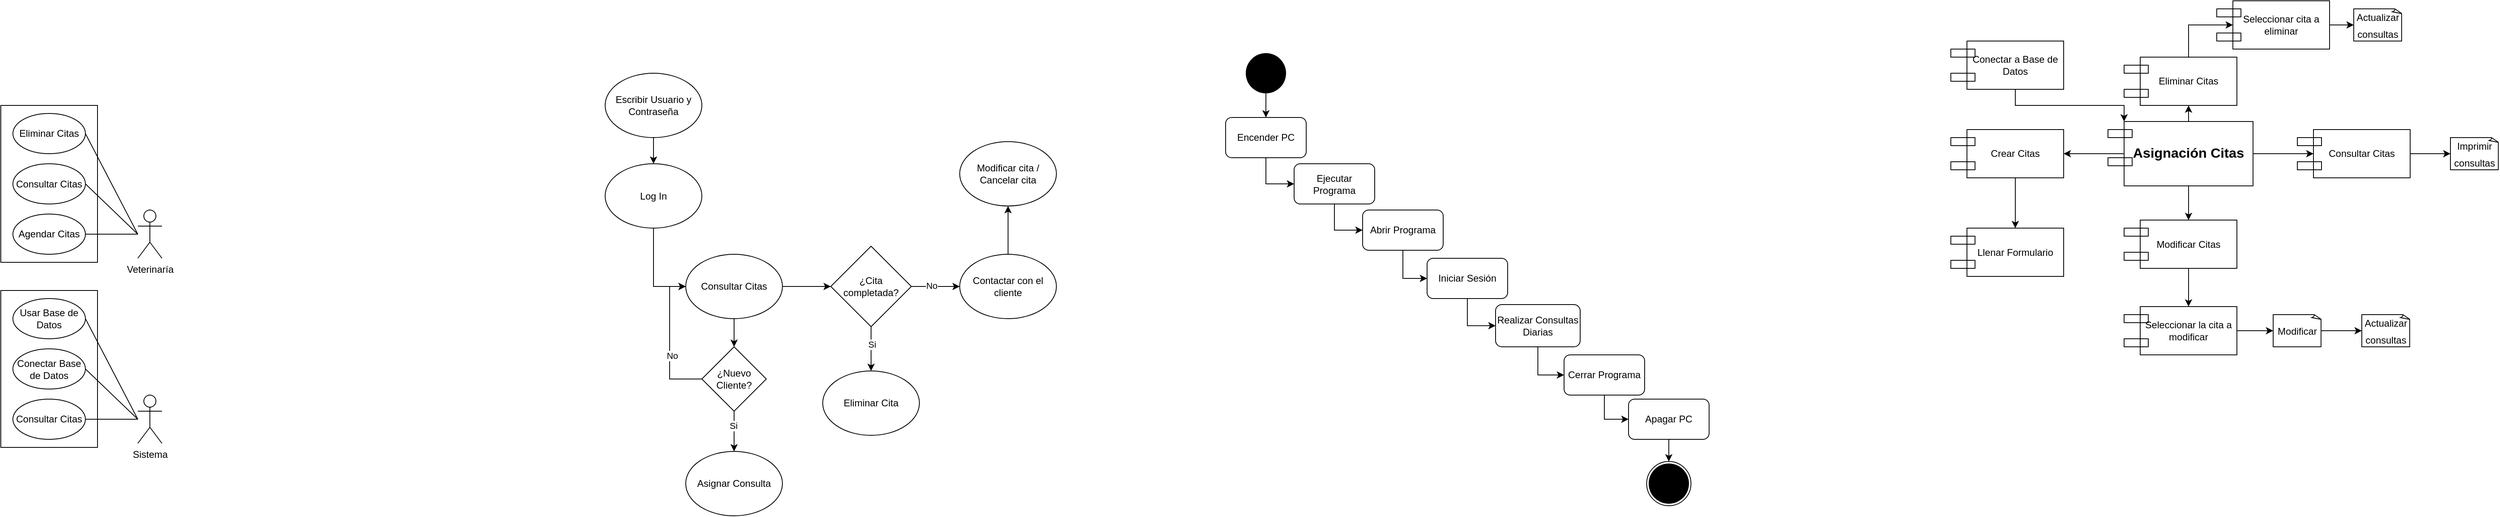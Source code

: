 <mxfile version="18.0.1" type="device"><diagram id="yIppMOZ-e4jIht3v-jSQ" name="Página-1"><mxGraphModel dx="1778" dy="1071" grid="1" gridSize="10" guides="1" tooltips="1" connect="1" arrows="1" fold="1" page="1" pageScale="1" pageWidth="827" pageHeight="1169" math="0" shadow="0"><root><mxCell id="0"/><mxCell id="1" parent="0"/><mxCell id="TAHjFx2PKQ2bMR4hfTBX-1" value="Veterinaría" style="shape=umlActor;verticalLabelPosition=bottom;verticalAlign=top;html=1;outlineConnect=0;" vertex="1" parent="1"><mxGeometry x="330" y="290" width="30" height="60" as="geometry"/></mxCell><mxCell id="TAHjFx2PKQ2bMR4hfTBX-2" value="" style="rounded=0;whiteSpace=wrap;html=1;" vertex="1" parent="1"><mxGeometry x="160" y="160" width="120" height="195" as="geometry"/></mxCell><mxCell id="TAHjFx2PKQ2bMR4hfTBX-5" value="Agendar Citas" style="ellipse;whiteSpace=wrap;html=1;" vertex="1" parent="1"><mxGeometry x="175" y="295" width="90" height="50" as="geometry"/></mxCell><mxCell id="TAHjFx2PKQ2bMR4hfTBX-6" value="" style="endArrow=none;html=1;rounded=0;" edge="1" parent="1" target="TAHjFx2PKQ2bMR4hfTBX-1"><mxGeometry width="50" height="50" relative="1" as="geometry"><mxPoint x="265" y="320" as="sourcePoint"/><mxPoint x="315" y="270" as="targetPoint"/></mxGeometry></mxCell><mxCell id="TAHjFx2PKQ2bMR4hfTBX-13" value="Consultar Citas" style="ellipse;whiteSpace=wrap;html=1;" vertex="1" parent="1"><mxGeometry x="175" y="232.5" width="90" height="50" as="geometry"/></mxCell><mxCell id="TAHjFx2PKQ2bMR4hfTBX-14" value="Eliminar Citas" style="ellipse;whiteSpace=wrap;html=1;" vertex="1" parent="1"><mxGeometry x="175" y="170" width="90" height="50" as="geometry"/></mxCell><mxCell id="TAHjFx2PKQ2bMR4hfTBX-20" style="edgeStyle=orthogonalEdgeStyle;rounded=0;orthogonalLoop=1;jettySize=auto;html=1;exitX=0.5;exitY=1;exitDx=0;exitDy=0;entryX=0;entryY=0.5;entryDx=0;entryDy=0;" edge="1" parent="1" source="TAHjFx2PKQ2bMR4hfTBX-16" target="TAHjFx2PKQ2bMR4hfTBX-19"><mxGeometry relative="1" as="geometry"/></mxCell><mxCell id="TAHjFx2PKQ2bMR4hfTBX-16" value="Log In" style="ellipse;whiteSpace=wrap;html=1;" vertex="1" parent="1"><mxGeometry x="910" y="232.5" width="120" height="80" as="geometry"/></mxCell><mxCell id="TAHjFx2PKQ2bMR4hfTBX-18" style="edgeStyle=orthogonalEdgeStyle;rounded=0;orthogonalLoop=1;jettySize=auto;html=1;exitX=0.5;exitY=1;exitDx=0;exitDy=0;entryX=0.5;entryY=0;entryDx=0;entryDy=0;" edge="1" parent="1" source="TAHjFx2PKQ2bMR4hfTBX-17" target="TAHjFx2PKQ2bMR4hfTBX-16"><mxGeometry relative="1" as="geometry"/></mxCell><mxCell id="TAHjFx2PKQ2bMR4hfTBX-17" value="Escribir Usuario y Contraseña" style="ellipse;whiteSpace=wrap;html=1;" vertex="1" parent="1"><mxGeometry x="910" y="120" width="120" height="80" as="geometry"/></mxCell><mxCell id="TAHjFx2PKQ2bMR4hfTBX-40" style="edgeStyle=orthogonalEdgeStyle;rounded=0;orthogonalLoop=1;jettySize=auto;html=1;exitX=0.5;exitY=1;exitDx=0;exitDy=0;entryX=0.5;entryY=0;entryDx=0;entryDy=0;" edge="1" parent="1" source="TAHjFx2PKQ2bMR4hfTBX-19" target="TAHjFx2PKQ2bMR4hfTBX-27"><mxGeometry relative="1" as="geometry"/></mxCell><mxCell id="TAHjFx2PKQ2bMR4hfTBX-43" style="edgeStyle=orthogonalEdgeStyle;rounded=0;orthogonalLoop=1;jettySize=auto;html=1;exitX=1;exitY=0.5;exitDx=0;exitDy=0;entryX=0;entryY=0.5;entryDx=0;entryDy=0;" edge="1" parent="1" source="TAHjFx2PKQ2bMR4hfTBX-19" target="TAHjFx2PKQ2bMR4hfTBX-21"><mxGeometry relative="1" as="geometry"/></mxCell><mxCell id="TAHjFx2PKQ2bMR4hfTBX-19" value="Consultar Citas" style="ellipse;whiteSpace=wrap;html=1;" vertex="1" parent="1"><mxGeometry x="1010" y="345" width="120" height="80" as="geometry"/></mxCell><mxCell id="TAHjFx2PKQ2bMR4hfTBX-32" style="edgeStyle=orthogonalEdgeStyle;rounded=0;orthogonalLoop=1;jettySize=auto;html=1;exitX=0.5;exitY=1;exitDx=0;exitDy=0;entryX=0.5;entryY=0;entryDx=0;entryDy=0;" edge="1" parent="1" source="TAHjFx2PKQ2bMR4hfTBX-21" target="TAHjFx2PKQ2bMR4hfTBX-24"><mxGeometry relative="1" as="geometry"><Array as="points"><mxPoint x="1240" y="465"/><mxPoint x="1240" y="465"/></Array></mxGeometry></mxCell><mxCell id="TAHjFx2PKQ2bMR4hfTBX-36" value="Si" style="edgeLabel;html=1;align=center;verticalAlign=middle;resizable=0;points=[];" vertex="1" connectable="0" parent="TAHjFx2PKQ2bMR4hfTBX-32"><mxGeometry x="-0.21" y="1" relative="1" as="geometry"><mxPoint as="offset"/></mxGeometry></mxCell><mxCell id="TAHjFx2PKQ2bMR4hfTBX-34" style="edgeStyle=orthogonalEdgeStyle;rounded=0;orthogonalLoop=1;jettySize=auto;html=1;exitX=1;exitY=0.5;exitDx=0;exitDy=0;entryX=0;entryY=0.5;entryDx=0;entryDy=0;" edge="1" parent="1" source="TAHjFx2PKQ2bMR4hfTBX-21" target="TAHjFx2PKQ2bMR4hfTBX-25"><mxGeometry relative="1" as="geometry"/></mxCell><mxCell id="TAHjFx2PKQ2bMR4hfTBX-35" value="No" style="edgeLabel;html=1;align=center;verticalAlign=middle;resizable=0;points=[];" vertex="1" connectable="0" parent="TAHjFx2PKQ2bMR4hfTBX-34"><mxGeometry x="-0.165" y="1" relative="1" as="geometry"><mxPoint as="offset"/></mxGeometry></mxCell><mxCell id="TAHjFx2PKQ2bMR4hfTBX-21" value="¿Cita completada?" style="rhombus;whiteSpace=wrap;html=1;" vertex="1" parent="1"><mxGeometry x="1190" y="335" width="100" height="100" as="geometry"/></mxCell><mxCell id="TAHjFx2PKQ2bMR4hfTBX-24" value="Eliminar Cita" style="ellipse;whiteSpace=wrap;html=1;" vertex="1" parent="1"><mxGeometry x="1180" y="490" width="120" height="80" as="geometry"/></mxCell><mxCell id="TAHjFx2PKQ2bMR4hfTBX-38" style="edgeStyle=orthogonalEdgeStyle;rounded=0;orthogonalLoop=1;jettySize=auto;html=1;exitX=0.5;exitY=0;exitDx=0;exitDy=0;entryX=0.5;entryY=1;entryDx=0;entryDy=0;" edge="1" parent="1" source="TAHjFx2PKQ2bMR4hfTBX-25" target="TAHjFx2PKQ2bMR4hfTBX-37"><mxGeometry relative="1" as="geometry"/></mxCell><mxCell id="TAHjFx2PKQ2bMR4hfTBX-25" value="Contactar con el cliente" style="ellipse;whiteSpace=wrap;html=1;" vertex="1" parent="1"><mxGeometry x="1350" y="345" width="120" height="80" as="geometry"/></mxCell><mxCell id="TAHjFx2PKQ2bMR4hfTBX-26" value="Asignar Consulta" style="ellipse;whiteSpace=wrap;html=1;" vertex="1" parent="1"><mxGeometry x="1010" y="590" width="120" height="80" as="geometry"/></mxCell><mxCell id="TAHjFx2PKQ2bMR4hfTBX-30" style="edgeStyle=orthogonalEdgeStyle;rounded=0;orthogonalLoop=1;jettySize=auto;html=1;exitX=0.5;exitY=1;exitDx=0;exitDy=0;" edge="1" parent="1" source="TAHjFx2PKQ2bMR4hfTBX-27" target="TAHjFx2PKQ2bMR4hfTBX-26"><mxGeometry relative="1" as="geometry"/></mxCell><mxCell id="TAHjFx2PKQ2bMR4hfTBX-39" value="Si" style="edgeLabel;html=1;align=center;verticalAlign=middle;resizable=0;points=[];" vertex="1" connectable="0" parent="TAHjFx2PKQ2bMR4hfTBX-30"><mxGeometry x="-0.298" y="-1" relative="1" as="geometry"><mxPoint as="offset"/></mxGeometry></mxCell><mxCell id="TAHjFx2PKQ2bMR4hfTBX-41" style="edgeStyle=orthogonalEdgeStyle;rounded=0;orthogonalLoop=1;jettySize=auto;html=1;exitX=0;exitY=0.5;exitDx=0;exitDy=0;entryX=0;entryY=0.5;entryDx=0;entryDy=0;" edge="1" parent="1" source="TAHjFx2PKQ2bMR4hfTBX-27" target="TAHjFx2PKQ2bMR4hfTBX-19"><mxGeometry relative="1" as="geometry"/></mxCell><mxCell id="TAHjFx2PKQ2bMR4hfTBX-42" value="No" style="edgeLabel;html=1;align=center;verticalAlign=middle;resizable=0;points=[];" vertex="1" connectable="0" parent="TAHjFx2PKQ2bMR4hfTBX-41"><mxGeometry x="-0.211" y="-3" relative="1" as="geometry"><mxPoint as="offset"/></mxGeometry></mxCell><mxCell id="TAHjFx2PKQ2bMR4hfTBX-27" value="¿Nuevo Cliente?" style="rhombus;whiteSpace=wrap;html=1;" vertex="1" parent="1"><mxGeometry x="1030" y="460" width="80" height="80" as="geometry"/></mxCell><mxCell id="TAHjFx2PKQ2bMR4hfTBX-37" value="Modificar cita / Cancelar cita" style="ellipse;whiteSpace=wrap;html=1;" vertex="1" parent="1"><mxGeometry x="1350" y="205" width="120" height="80" as="geometry"/></mxCell><mxCell id="TAHjFx2PKQ2bMR4hfTBX-50" value="Sistema" style="shape=umlActor;verticalLabelPosition=bottom;verticalAlign=top;html=1;outlineConnect=0;" vertex="1" parent="1"><mxGeometry x="330" y="520" width="30" height="60" as="geometry"/></mxCell><mxCell id="TAHjFx2PKQ2bMR4hfTBX-51" value="" style="rounded=0;whiteSpace=wrap;html=1;" vertex="1" parent="1"><mxGeometry x="160" y="390" width="120" height="195" as="geometry"/></mxCell><mxCell id="TAHjFx2PKQ2bMR4hfTBX-53" value="" style="endArrow=none;html=1;rounded=0;" edge="1" parent="1" target="TAHjFx2PKQ2bMR4hfTBX-50"><mxGeometry width="50" height="50" relative="1" as="geometry"><mxPoint x="265" y="550.0" as="sourcePoint"/><mxPoint x="315" y="500" as="targetPoint"/></mxGeometry></mxCell><mxCell id="TAHjFx2PKQ2bMR4hfTBX-54" value="Consultar Citas" style="ellipse;whiteSpace=wrap;html=1;" vertex="1" parent="1"><mxGeometry x="175" y="525" width="90" height="50" as="geometry"/></mxCell><mxCell id="TAHjFx2PKQ2bMR4hfTBX-56" value="" style="endArrow=none;html=1;rounded=0;exitX=1;exitY=0.5;exitDx=0;exitDy=0;" edge="1" parent="1" source="TAHjFx2PKQ2bMR4hfTBX-13"><mxGeometry width="50" height="50" relative="1" as="geometry"><mxPoint x="260" y="300" as="sourcePoint"/><mxPoint x="330" y="320" as="targetPoint"/></mxGeometry></mxCell><mxCell id="TAHjFx2PKQ2bMR4hfTBX-57" value="" style="endArrow=none;html=1;rounded=0;exitX=1;exitY=0.5;exitDx=0;exitDy=0;" edge="1" parent="1" source="TAHjFx2PKQ2bMR4hfTBX-14"><mxGeometry width="50" height="50" relative="1" as="geometry"><mxPoint x="490" y="270" as="sourcePoint"/><mxPoint x="330" y="320" as="targetPoint"/></mxGeometry></mxCell><mxCell id="TAHjFx2PKQ2bMR4hfTBX-60" value="Conectar Base de Datos" style="ellipse;whiteSpace=wrap;html=1;" vertex="1" parent="1"><mxGeometry x="175" y="462.5" width="90" height="50" as="geometry"/></mxCell><mxCell id="TAHjFx2PKQ2bMR4hfTBX-62" value="Usar Base de Datos" style="ellipse;whiteSpace=wrap;html=1;" vertex="1" parent="1"><mxGeometry x="175" y="400" width="90" height="50" as="geometry"/></mxCell><mxCell id="TAHjFx2PKQ2bMR4hfTBX-65" value="" style="endArrow=none;html=1;rounded=0;exitX=1;exitY=0.5;exitDx=0;exitDy=0;" edge="1" parent="1" source="TAHjFx2PKQ2bMR4hfTBX-60"><mxGeometry width="50" height="50" relative="1" as="geometry"><mxPoint x="280" y="540" as="sourcePoint"/><mxPoint x="330" y="550" as="targetPoint"/></mxGeometry></mxCell><mxCell id="TAHjFx2PKQ2bMR4hfTBX-66" value="" style="endArrow=none;html=1;rounded=0;exitX=1;exitY=0.5;exitDx=0;exitDy=0;" edge="1" parent="1" source="TAHjFx2PKQ2bMR4hfTBX-62"><mxGeometry width="50" height="50" relative="1" as="geometry"><mxPoint x="280" y="540" as="sourcePoint"/><mxPoint x="330" y="550" as="targetPoint"/></mxGeometry></mxCell><mxCell id="TAHjFx2PKQ2bMR4hfTBX-72" style="edgeStyle=orthogonalEdgeStyle;rounded=0;orthogonalLoop=1;jettySize=auto;html=1;exitX=0.5;exitY=1;exitDx=0;exitDy=0;entryX=0.5;entryY=0;entryDx=0;entryDy=0;" edge="1" parent="1" source="TAHjFx2PKQ2bMR4hfTBX-67" target="TAHjFx2PKQ2bMR4hfTBX-68"><mxGeometry relative="1" as="geometry"/></mxCell><mxCell id="TAHjFx2PKQ2bMR4hfTBX-67" value="" style="ellipse;whiteSpace=wrap;html=1;strokeColor=none;fillColor=#000000;" vertex="1" parent="1"><mxGeometry x="1705" y="95" width="50" height="50" as="geometry"/></mxCell><mxCell id="TAHjFx2PKQ2bMR4hfTBX-74" style="edgeStyle=orthogonalEdgeStyle;rounded=0;orthogonalLoop=1;jettySize=auto;html=1;exitX=0.5;exitY=1;exitDx=0;exitDy=0;entryX=0;entryY=0.5;entryDx=0;entryDy=0;" edge="1" parent="1" source="TAHjFx2PKQ2bMR4hfTBX-68" target="TAHjFx2PKQ2bMR4hfTBX-69"><mxGeometry relative="1" as="geometry"/></mxCell><mxCell id="TAHjFx2PKQ2bMR4hfTBX-68" value="Encender PC" style="rounded=1;whiteSpace=wrap;html=1;fillColor=none;" vertex="1" parent="1"><mxGeometry x="1680" y="175" width="100" height="50" as="geometry"/></mxCell><mxCell id="TAHjFx2PKQ2bMR4hfTBX-75" style="edgeStyle=orthogonalEdgeStyle;rounded=0;orthogonalLoop=1;jettySize=auto;html=1;exitX=0.5;exitY=1;exitDx=0;exitDy=0;entryX=0;entryY=0.5;entryDx=0;entryDy=0;" edge="1" parent="1" source="TAHjFx2PKQ2bMR4hfTBX-69" target="TAHjFx2PKQ2bMR4hfTBX-70"><mxGeometry relative="1" as="geometry"/></mxCell><mxCell id="TAHjFx2PKQ2bMR4hfTBX-69" value="Ejecutar Programa" style="rounded=1;whiteSpace=wrap;html=1;fillColor=none;" vertex="1" parent="1"><mxGeometry x="1765" y="232.5" width="100" height="50" as="geometry"/></mxCell><mxCell id="TAHjFx2PKQ2bMR4hfTBX-76" style="edgeStyle=orthogonalEdgeStyle;rounded=0;orthogonalLoop=1;jettySize=auto;html=1;exitX=0.5;exitY=1;exitDx=0;exitDy=0;entryX=0;entryY=0.5;entryDx=0;entryDy=0;" edge="1" parent="1" source="TAHjFx2PKQ2bMR4hfTBX-70" target="TAHjFx2PKQ2bMR4hfTBX-71"><mxGeometry relative="1" as="geometry"/></mxCell><mxCell id="TAHjFx2PKQ2bMR4hfTBX-70" value="Abrir Programa" style="rounded=1;whiteSpace=wrap;html=1;fillColor=none;" vertex="1" parent="1"><mxGeometry x="1850" y="290" width="100" height="50" as="geometry"/></mxCell><mxCell id="TAHjFx2PKQ2bMR4hfTBX-78" style="edgeStyle=orthogonalEdgeStyle;rounded=0;orthogonalLoop=1;jettySize=auto;html=1;exitX=0.5;exitY=1;exitDx=0;exitDy=0;entryX=0;entryY=0.5;entryDx=0;entryDy=0;" edge="1" parent="1" source="TAHjFx2PKQ2bMR4hfTBX-71" target="TAHjFx2PKQ2bMR4hfTBX-77"><mxGeometry relative="1" as="geometry"/></mxCell><mxCell id="TAHjFx2PKQ2bMR4hfTBX-71" value="Iniciar Sesión" style="rounded=1;whiteSpace=wrap;html=1;fillColor=none;" vertex="1" parent="1"><mxGeometry x="1930" y="350" width="100" height="50" as="geometry"/></mxCell><mxCell id="TAHjFx2PKQ2bMR4hfTBX-81" style="edgeStyle=orthogonalEdgeStyle;rounded=0;orthogonalLoop=1;jettySize=auto;html=1;exitX=0.5;exitY=1;exitDx=0;exitDy=0;entryX=0;entryY=0.5;entryDx=0;entryDy=0;" edge="1" parent="1" source="TAHjFx2PKQ2bMR4hfTBX-77" target="TAHjFx2PKQ2bMR4hfTBX-79"><mxGeometry relative="1" as="geometry"/></mxCell><mxCell id="TAHjFx2PKQ2bMR4hfTBX-77" value="Realizar Consultas Diarias" style="rounded=1;whiteSpace=wrap;html=1;fillColor=none;" vertex="1" parent="1"><mxGeometry x="2015" y="407.5" width="105" height="52.5" as="geometry"/></mxCell><mxCell id="TAHjFx2PKQ2bMR4hfTBX-82" style="edgeStyle=orthogonalEdgeStyle;rounded=0;orthogonalLoop=1;jettySize=auto;html=1;exitX=0.5;exitY=1;exitDx=0;exitDy=0;entryX=0;entryY=0.5;entryDx=0;entryDy=0;" edge="1" parent="1" source="TAHjFx2PKQ2bMR4hfTBX-79" target="TAHjFx2PKQ2bMR4hfTBX-80"><mxGeometry relative="1" as="geometry"/></mxCell><mxCell id="TAHjFx2PKQ2bMR4hfTBX-79" value="Cerrar Programa" style="rounded=1;whiteSpace=wrap;html=1;fillColor=none;" vertex="1" parent="1"><mxGeometry x="2100" y="470" width="100" height="50" as="geometry"/></mxCell><mxCell id="TAHjFx2PKQ2bMR4hfTBX-85" style="edgeStyle=orthogonalEdgeStyle;rounded=0;orthogonalLoop=1;jettySize=auto;html=1;exitX=0.5;exitY=1;exitDx=0;exitDy=0;entryX=0.5;entryY=0;entryDx=0;entryDy=0;" edge="1" parent="1" source="TAHjFx2PKQ2bMR4hfTBX-80" target="TAHjFx2PKQ2bMR4hfTBX-84"><mxGeometry relative="1" as="geometry"/></mxCell><mxCell id="TAHjFx2PKQ2bMR4hfTBX-80" value="Apagar PC" style="rounded=1;whiteSpace=wrap;html=1;fillColor=none;" vertex="1" parent="1"><mxGeometry x="2180" y="525" width="100" height="50" as="geometry"/></mxCell><mxCell id="TAHjFx2PKQ2bMR4hfTBX-83" value="" style="ellipse;whiteSpace=wrap;html=1;strokeColor=none;fillColor=#000000;" vertex="1" parent="1"><mxGeometry x="2205" y="605" width="50" height="50" as="geometry"/></mxCell><mxCell id="TAHjFx2PKQ2bMR4hfTBX-84" value="" style="ellipse;whiteSpace=wrap;html=1;strokeColor=default;fillColor=none;" vertex="1" parent="1"><mxGeometry x="2202.5" y="602.5" width="55" height="55" as="geometry"/></mxCell><mxCell id="TAHjFx2PKQ2bMR4hfTBX-108" style="edgeStyle=orthogonalEdgeStyle;rounded=0;orthogonalLoop=1;jettySize=auto;html=1;exitX=1;exitY=0.5;exitDx=0;exitDy=0;entryX=0;entryY=0.5;entryDx=0;entryDy=0;fontSize=12;" edge="1" parent="1" source="TAHjFx2PKQ2bMR4hfTBX-86" target="TAHjFx2PKQ2bMR4hfTBX-99"><mxGeometry relative="1" as="geometry"/></mxCell><mxCell id="TAHjFx2PKQ2bMR4hfTBX-109" style="edgeStyle=orthogonalEdgeStyle;rounded=0;orthogonalLoop=1;jettySize=auto;html=1;exitX=0;exitY=0.5;exitDx=0;exitDy=0;entryX=1;entryY=0.5;entryDx=0;entryDy=0;fontSize=12;" edge="1" parent="1" source="TAHjFx2PKQ2bMR4hfTBX-86" target="TAHjFx2PKQ2bMR4hfTBX-90"><mxGeometry relative="1" as="geometry"/></mxCell><mxCell id="TAHjFx2PKQ2bMR4hfTBX-116" style="edgeStyle=orthogonalEdgeStyle;rounded=0;orthogonalLoop=1;jettySize=auto;html=1;exitX=0.5;exitY=0;exitDx=0;exitDy=0;entryX=0.5;entryY=1;entryDx=0;entryDy=0;fontSize=12;" edge="1" parent="1" source="TAHjFx2PKQ2bMR4hfTBX-86" target="TAHjFx2PKQ2bMR4hfTBX-96"><mxGeometry relative="1" as="geometry"/></mxCell><mxCell id="TAHjFx2PKQ2bMR4hfTBX-125" style="edgeStyle=orthogonalEdgeStyle;rounded=0;orthogonalLoop=1;jettySize=auto;html=1;exitX=0.5;exitY=1;exitDx=0;exitDy=0;entryX=0.5;entryY=0;entryDx=0;entryDy=0;fontSize=12;" edge="1" parent="1" source="TAHjFx2PKQ2bMR4hfTBX-86" target="TAHjFx2PKQ2bMR4hfTBX-93"><mxGeometry relative="1" as="geometry"/></mxCell><mxCell id="TAHjFx2PKQ2bMR4hfTBX-86" value="&lt;font style=&quot;font-size: 17px;&quot;&gt;&lt;b&gt;Asignación Citas&lt;/b&gt;&lt;/font&gt;" style="rounded=0;whiteSpace=wrap;html=1;strokeColor=default;fillColor=none;" vertex="1" parent="1"><mxGeometry x="2795" y="180" width="160" height="80" as="geometry"/></mxCell><mxCell id="TAHjFx2PKQ2bMR4hfTBX-88" value="" style="rounded=0;whiteSpace=wrap;html=1;strokeColor=default;fillColor=none;" vertex="1" parent="1"><mxGeometry x="2775" y="190" width="30" height="10" as="geometry"/></mxCell><mxCell id="TAHjFx2PKQ2bMR4hfTBX-89" value="" style="rounded=0;whiteSpace=wrap;html=1;strokeColor=default;fillColor=none;" vertex="1" parent="1"><mxGeometry x="2775" y="225" width="30" height="10" as="geometry"/></mxCell><mxCell id="TAHjFx2PKQ2bMR4hfTBX-115" style="edgeStyle=orthogonalEdgeStyle;rounded=0;orthogonalLoop=1;jettySize=auto;html=1;exitX=0.5;exitY=1;exitDx=0;exitDy=0;entryX=0.5;entryY=0;entryDx=0;entryDy=0;fontSize=12;" edge="1" parent="1" source="TAHjFx2PKQ2bMR4hfTBX-90" target="TAHjFx2PKQ2bMR4hfTBX-112"><mxGeometry relative="1" as="geometry"/></mxCell><mxCell id="TAHjFx2PKQ2bMR4hfTBX-90" value="Crear Citas" style="rounded=0;whiteSpace=wrap;html=1;strokeColor=default;fillColor=none;" vertex="1" parent="1"><mxGeometry x="2600" y="190" width="120" height="60" as="geometry"/></mxCell><mxCell id="TAHjFx2PKQ2bMR4hfTBX-91" value="" style="rounded=0;whiteSpace=wrap;html=1;strokeColor=default;fillColor=none;" vertex="1" parent="1"><mxGeometry x="2580" y="200" width="30" height="10" as="geometry"/></mxCell><mxCell id="TAHjFx2PKQ2bMR4hfTBX-92" value="" style="rounded=0;whiteSpace=wrap;html=1;strokeColor=default;fillColor=none;" vertex="1" parent="1"><mxGeometry x="2580" y="230" width="30" height="10" as="geometry"/></mxCell><mxCell id="TAHjFx2PKQ2bMR4hfTBX-133" style="edgeStyle=orthogonalEdgeStyle;rounded=0;orthogonalLoop=1;jettySize=auto;html=1;exitX=0.5;exitY=1;exitDx=0;exitDy=0;entryX=0.5;entryY=0;entryDx=0;entryDy=0;fontSize=12;" edge="1" parent="1" source="TAHjFx2PKQ2bMR4hfTBX-93" target="TAHjFx2PKQ2bMR4hfTBX-126"><mxGeometry relative="1" as="geometry"/></mxCell><mxCell id="TAHjFx2PKQ2bMR4hfTBX-93" value="Modificar Citas" style="rounded=0;whiteSpace=wrap;html=1;strokeColor=default;fillColor=none;" vertex="1" parent="1"><mxGeometry x="2815" y="302.5" width="120" height="60" as="geometry"/></mxCell><mxCell id="TAHjFx2PKQ2bMR4hfTBX-94" value="" style="rounded=0;whiteSpace=wrap;html=1;strokeColor=default;fillColor=none;" vertex="1" parent="1"><mxGeometry x="2795" y="312.5" width="30" height="10" as="geometry"/></mxCell><mxCell id="TAHjFx2PKQ2bMR4hfTBX-95" value="" style="rounded=0;whiteSpace=wrap;html=1;strokeColor=default;fillColor=none;" vertex="1" parent="1"><mxGeometry x="2795" y="342.5" width="30" height="10" as="geometry"/></mxCell><mxCell id="TAHjFx2PKQ2bMR4hfTBX-123" style="edgeStyle=orthogonalEdgeStyle;rounded=0;orthogonalLoop=1;jettySize=auto;html=1;exitX=0.5;exitY=0;exitDx=0;exitDy=0;entryX=0;entryY=0.5;entryDx=0;entryDy=0;fontSize=12;" edge="1" parent="1" source="TAHjFx2PKQ2bMR4hfTBX-96" target="TAHjFx2PKQ2bMR4hfTBX-119"><mxGeometry relative="1" as="geometry"/></mxCell><mxCell id="TAHjFx2PKQ2bMR4hfTBX-96" value="Eliminar Citas" style="rounded=0;whiteSpace=wrap;html=1;strokeColor=default;fillColor=none;" vertex="1" parent="1"><mxGeometry x="2815" y="100" width="120" height="60" as="geometry"/></mxCell><mxCell id="TAHjFx2PKQ2bMR4hfTBX-97" value="" style="rounded=0;whiteSpace=wrap;html=1;strokeColor=default;fillColor=none;" vertex="1" parent="1"><mxGeometry x="2795" y="110" width="30" height="10" as="geometry"/></mxCell><mxCell id="TAHjFx2PKQ2bMR4hfTBX-98" value="" style="rounded=0;whiteSpace=wrap;html=1;strokeColor=default;fillColor=none;" vertex="1" parent="1"><mxGeometry x="2795" y="140" width="30" height="10" as="geometry"/></mxCell><mxCell id="TAHjFx2PKQ2bMR4hfTBX-107" style="edgeStyle=orthogonalEdgeStyle;rounded=0;orthogonalLoop=1;jettySize=auto;html=1;exitX=1;exitY=0.5;exitDx=0;exitDy=0;entryX=0;entryY=0.5;entryDx=0;entryDy=0;entryPerimeter=0;fontSize=12;" edge="1" parent="1" source="TAHjFx2PKQ2bMR4hfTBX-99" target="TAHjFx2PKQ2bMR4hfTBX-106"><mxGeometry relative="1" as="geometry"/></mxCell><mxCell id="TAHjFx2PKQ2bMR4hfTBX-99" value="Consultar Citas" style="rounded=0;whiteSpace=wrap;html=1;strokeColor=default;fillColor=none;" vertex="1" parent="1"><mxGeometry x="3030" y="190" width="120" height="60" as="geometry"/></mxCell><mxCell id="TAHjFx2PKQ2bMR4hfTBX-100" value="" style="rounded=0;whiteSpace=wrap;html=1;strokeColor=default;fillColor=none;" vertex="1" parent="1"><mxGeometry x="3010" y="200" width="30" height="10" as="geometry"/></mxCell><mxCell id="TAHjFx2PKQ2bMR4hfTBX-101" value="" style="rounded=0;whiteSpace=wrap;html=1;strokeColor=default;fillColor=none;" vertex="1" parent="1"><mxGeometry x="3010" y="230" width="30" height="10" as="geometry"/></mxCell><mxCell id="TAHjFx2PKQ2bMR4hfTBX-106" value="&lt;font style=&quot;font-size: 12px;&quot;&gt;Imprimir consultas&lt;/font&gt;" style="whiteSpace=wrap;html=1;shape=mxgraph.basic.document;fontSize=17;strokeColor=default;fillColor=none;" vertex="1" parent="1"><mxGeometry x="3200" y="200" width="60" height="40" as="geometry"/></mxCell><mxCell id="TAHjFx2PKQ2bMR4hfTBX-112" value="Llenar Formulario" style="rounded=0;whiteSpace=wrap;html=1;strokeColor=default;fillColor=none;" vertex="1" parent="1"><mxGeometry x="2600" y="312.5" width="120" height="60" as="geometry"/></mxCell><mxCell id="TAHjFx2PKQ2bMR4hfTBX-113" value="" style="rounded=0;whiteSpace=wrap;html=1;strokeColor=default;fillColor=none;" vertex="1" parent="1"><mxGeometry x="2580" y="322.5" width="30" height="10" as="geometry"/></mxCell><mxCell id="TAHjFx2PKQ2bMR4hfTBX-114" value="" style="rounded=0;whiteSpace=wrap;html=1;strokeColor=default;fillColor=none;" vertex="1" parent="1"><mxGeometry x="2580" y="352.5" width="30" height="10" as="geometry"/></mxCell><mxCell id="TAHjFx2PKQ2bMR4hfTBX-124" style="edgeStyle=orthogonalEdgeStyle;rounded=0;orthogonalLoop=1;jettySize=auto;html=1;exitX=1;exitY=0.5;exitDx=0;exitDy=0;entryX=0;entryY=0.5;entryDx=0;entryDy=0;entryPerimeter=0;fontSize=12;" edge="1" parent="1" source="TAHjFx2PKQ2bMR4hfTBX-119" target="TAHjFx2PKQ2bMR4hfTBX-122"><mxGeometry relative="1" as="geometry"/></mxCell><mxCell id="TAHjFx2PKQ2bMR4hfTBX-119" value="Seleccionar cita a eliminar" style="rounded=0;whiteSpace=wrap;html=1;strokeColor=default;fillColor=none;" vertex="1" parent="1"><mxGeometry x="2930" y="30" width="120" height="60" as="geometry"/></mxCell><mxCell id="TAHjFx2PKQ2bMR4hfTBX-120" value="" style="rounded=0;whiteSpace=wrap;html=1;strokeColor=default;fillColor=none;" vertex="1" parent="1"><mxGeometry x="2910" y="40" width="30" height="10" as="geometry"/></mxCell><mxCell id="TAHjFx2PKQ2bMR4hfTBX-121" value="" style="rounded=0;whiteSpace=wrap;html=1;strokeColor=default;fillColor=none;" vertex="1" parent="1"><mxGeometry x="2910" y="70" width="30" height="10" as="geometry"/></mxCell><mxCell id="TAHjFx2PKQ2bMR4hfTBX-122" value="&lt;font style=&quot;font-size: 12px;&quot;&gt;Actualizar consultas&lt;/font&gt;" style="whiteSpace=wrap;html=1;shape=mxgraph.basic.document;fontSize=17;strokeColor=default;fillColor=none;" vertex="1" parent="1"><mxGeometry x="3080" y="40" width="60" height="40" as="geometry"/></mxCell><mxCell id="TAHjFx2PKQ2bMR4hfTBX-136" style="edgeStyle=orthogonalEdgeStyle;rounded=0;orthogonalLoop=1;jettySize=auto;html=1;exitX=1;exitY=0.5;exitDx=0;exitDy=0;entryX=0;entryY=0.5;entryDx=0;entryDy=0;entryPerimeter=0;fontSize=12;" edge="1" parent="1" source="TAHjFx2PKQ2bMR4hfTBX-126" target="TAHjFx2PKQ2bMR4hfTBX-134"><mxGeometry relative="1" as="geometry"/></mxCell><mxCell id="TAHjFx2PKQ2bMR4hfTBX-126" value="Seleccionar la cita a modificar" style="rounded=0;whiteSpace=wrap;html=1;strokeColor=default;fillColor=none;" vertex="1" parent="1"><mxGeometry x="2815" y="410" width="120" height="60" as="geometry"/></mxCell><mxCell id="TAHjFx2PKQ2bMR4hfTBX-127" value="" style="rounded=0;whiteSpace=wrap;html=1;strokeColor=default;fillColor=none;" vertex="1" parent="1"><mxGeometry x="2795" y="420" width="30" height="10" as="geometry"/></mxCell><mxCell id="TAHjFx2PKQ2bMR4hfTBX-128" value="" style="rounded=0;whiteSpace=wrap;html=1;strokeColor=default;fillColor=none;" vertex="1" parent="1"><mxGeometry x="2795" y="450" width="30" height="10" as="geometry"/></mxCell><mxCell id="TAHjFx2PKQ2bMR4hfTBX-132" style="edgeStyle=orthogonalEdgeStyle;rounded=0;orthogonalLoop=1;jettySize=auto;html=1;exitX=0.5;exitY=1;exitDx=0;exitDy=0;entryX=0;entryY=0;entryDx=0;entryDy=0;fontSize=12;" edge="1" parent="1" source="TAHjFx2PKQ2bMR4hfTBX-129" target="TAHjFx2PKQ2bMR4hfTBX-86"><mxGeometry relative="1" as="geometry"/></mxCell><mxCell id="TAHjFx2PKQ2bMR4hfTBX-129" value="Conectar a Base de Datos" style="rounded=0;whiteSpace=wrap;html=1;strokeColor=default;fillColor=none;" vertex="1" parent="1"><mxGeometry x="2600" y="80" width="120" height="60" as="geometry"/></mxCell><mxCell id="TAHjFx2PKQ2bMR4hfTBX-130" value="" style="rounded=0;whiteSpace=wrap;html=1;strokeColor=default;fillColor=none;" vertex="1" parent="1"><mxGeometry x="2580" y="90" width="30" height="10" as="geometry"/></mxCell><mxCell id="TAHjFx2PKQ2bMR4hfTBX-131" value="" style="rounded=0;whiteSpace=wrap;html=1;strokeColor=default;fillColor=none;" vertex="1" parent="1"><mxGeometry x="2580" y="120" width="30" height="10" as="geometry"/></mxCell><mxCell id="TAHjFx2PKQ2bMR4hfTBX-137" style="edgeStyle=orthogonalEdgeStyle;rounded=0;orthogonalLoop=1;jettySize=auto;html=1;exitX=1;exitY=0.5;exitDx=0;exitDy=0;exitPerimeter=0;entryX=0;entryY=0.5;entryDx=0;entryDy=0;entryPerimeter=0;fontSize=12;" edge="1" parent="1" source="TAHjFx2PKQ2bMR4hfTBX-134" target="TAHjFx2PKQ2bMR4hfTBX-135"><mxGeometry relative="1" as="geometry"/></mxCell><mxCell id="TAHjFx2PKQ2bMR4hfTBX-134" value="&lt;font style=&quot;font-size: 12px;&quot;&gt;Modificar&lt;/font&gt;" style="whiteSpace=wrap;html=1;shape=mxgraph.basic.document;fontSize=17;strokeColor=default;fillColor=none;" vertex="1" parent="1"><mxGeometry x="2980" y="420" width="60" height="40" as="geometry"/></mxCell><mxCell id="TAHjFx2PKQ2bMR4hfTBX-135" value="&lt;font style=&quot;font-size: 12px;&quot;&gt;Actualizar consultas&lt;/font&gt;" style="whiteSpace=wrap;html=1;shape=mxgraph.basic.document;fontSize=17;strokeColor=default;fillColor=none;" vertex="1" parent="1"><mxGeometry x="3090" y="420" width="60" height="40" as="geometry"/></mxCell></root></mxGraphModel></diagram></mxfile>